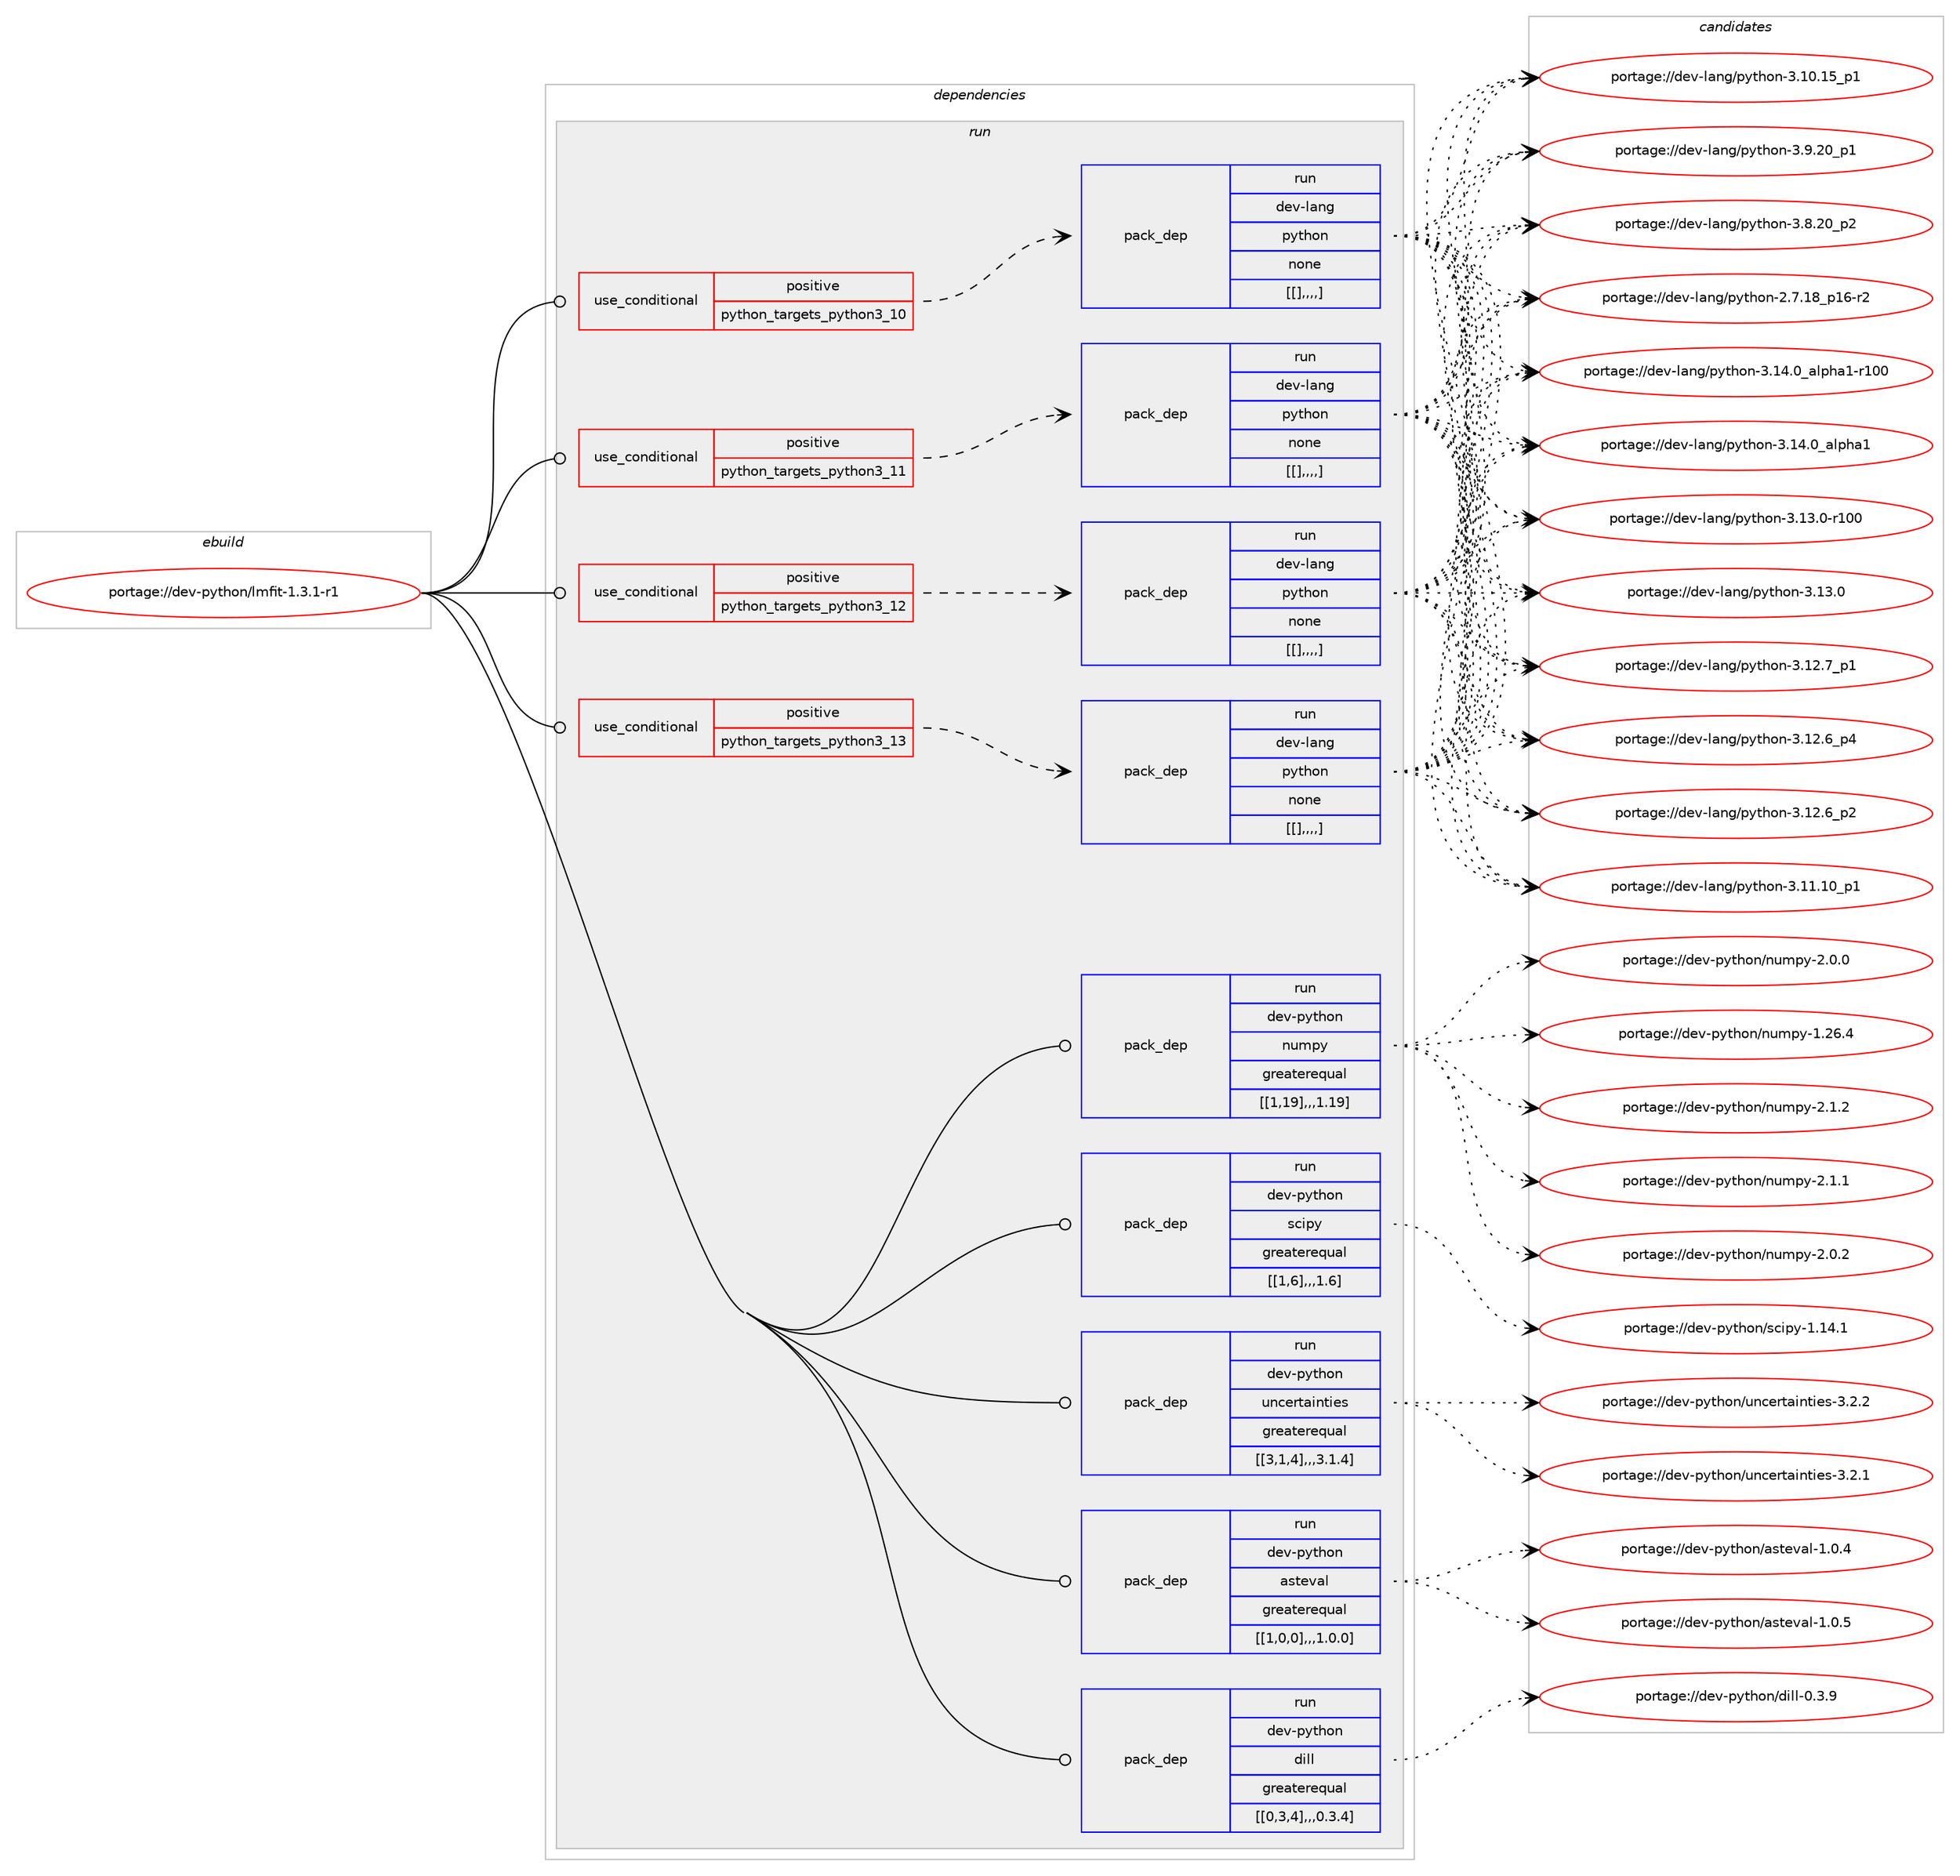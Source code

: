 digraph prolog {

# *************
# Graph options
# *************

newrank=true;
concentrate=true;
compound=true;
graph [rankdir=LR,fontname=Helvetica,fontsize=10,ranksep=1.5];#, ranksep=2.5, nodesep=0.2];
edge  [arrowhead=vee];
node  [fontname=Helvetica,fontsize=10];

# **********
# The ebuild
# **********

subgraph cluster_leftcol {
color=gray;
label=<<i>ebuild</i>>;
id [label="portage://dev-python/lmfit-1.3.1-r1", color=red, width=4, href="../dev-python/lmfit-1.3.1-r1.svg"];
}

# ****************
# The dependencies
# ****************

subgraph cluster_midcol {
color=gray;
label=<<i>dependencies</i>>;
subgraph cluster_compile {
fillcolor="#eeeeee";
style=filled;
label=<<i>compile</i>>;
}
subgraph cluster_compileandrun {
fillcolor="#eeeeee";
style=filled;
label=<<i>compile and run</i>>;
}
subgraph cluster_run {
fillcolor="#eeeeee";
style=filled;
label=<<i>run</i>>;
subgraph cond36712 {
dependency156063 [label=<<TABLE BORDER="0" CELLBORDER="1" CELLSPACING="0" CELLPADDING="4"><TR><TD ROWSPAN="3" CELLPADDING="10">use_conditional</TD></TR><TR><TD>positive</TD></TR><TR><TD>python_targets_python3_10</TD></TR></TABLE>>, shape=none, color=red];
subgraph pack118065 {
dependency156122 [label=<<TABLE BORDER="0" CELLBORDER="1" CELLSPACING="0" CELLPADDING="4" WIDTH="220"><TR><TD ROWSPAN="6" CELLPADDING="30">pack_dep</TD></TR><TR><TD WIDTH="110">run</TD></TR><TR><TD>dev-lang</TD></TR><TR><TD>python</TD></TR><TR><TD>none</TD></TR><TR><TD>[[],,,,]</TD></TR></TABLE>>, shape=none, color=blue];
}
dependency156063:e -> dependency156122:w [weight=20,style="dashed",arrowhead="vee"];
}
id:e -> dependency156063:w [weight=20,style="solid",arrowhead="odot"];
subgraph cond36741 {
dependency156148 [label=<<TABLE BORDER="0" CELLBORDER="1" CELLSPACING="0" CELLPADDING="4"><TR><TD ROWSPAN="3" CELLPADDING="10">use_conditional</TD></TR><TR><TD>positive</TD></TR><TR><TD>python_targets_python3_11</TD></TR></TABLE>>, shape=none, color=red];
subgraph pack118097 {
dependency156174 [label=<<TABLE BORDER="0" CELLBORDER="1" CELLSPACING="0" CELLPADDING="4" WIDTH="220"><TR><TD ROWSPAN="6" CELLPADDING="30">pack_dep</TD></TR><TR><TD WIDTH="110">run</TD></TR><TR><TD>dev-lang</TD></TR><TR><TD>python</TD></TR><TR><TD>none</TD></TR><TR><TD>[[],,,,]</TD></TR></TABLE>>, shape=none, color=blue];
}
dependency156148:e -> dependency156174:w [weight=20,style="dashed",arrowhead="vee"];
}
id:e -> dependency156148:w [weight=20,style="solid",arrowhead="odot"];
subgraph cond36765 {
dependency156207 [label=<<TABLE BORDER="0" CELLBORDER="1" CELLSPACING="0" CELLPADDING="4"><TR><TD ROWSPAN="3" CELLPADDING="10">use_conditional</TD></TR><TR><TD>positive</TD></TR><TR><TD>python_targets_python3_12</TD></TR></TABLE>>, shape=none, color=red];
subgraph pack118124 {
dependency156246 [label=<<TABLE BORDER="0" CELLBORDER="1" CELLSPACING="0" CELLPADDING="4" WIDTH="220"><TR><TD ROWSPAN="6" CELLPADDING="30">pack_dep</TD></TR><TR><TD WIDTH="110">run</TD></TR><TR><TD>dev-lang</TD></TR><TR><TD>python</TD></TR><TR><TD>none</TD></TR><TR><TD>[[],,,,]</TD></TR></TABLE>>, shape=none, color=blue];
}
dependency156207:e -> dependency156246:w [weight=20,style="dashed",arrowhead="vee"];
}
id:e -> dependency156207:w [weight=20,style="solid",arrowhead="odot"];
subgraph cond36803 {
dependency156303 [label=<<TABLE BORDER="0" CELLBORDER="1" CELLSPACING="0" CELLPADDING="4"><TR><TD ROWSPAN="3" CELLPADDING="10">use_conditional</TD></TR><TR><TD>positive</TD></TR><TR><TD>python_targets_python3_13</TD></TR></TABLE>>, shape=none, color=red];
subgraph pack118173 {
dependency156312 [label=<<TABLE BORDER="0" CELLBORDER="1" CELLSPACING="0" CELLPADDING="4" WIDTH="220"><TR><TD ROWSPAN="6" CELLPADDING="30">pack_dep</TD></TR><TR><TD WIDTH="110">run</TD></TR><TR><TD>dev-lang</TD></TR><TR><TD>python</TD></TR><TR><TD>none</TD></TR><TR><TD>[[],,,,]</TD></TR></TABLE>>, shape=none, color=blue];
}
dependency156303:e -> dependency156312:w [weight=20,style="dashed",arrowhead="vee"];
}
id:e -> dependency156303:w [weight=20,style="solid",arrowhead="odot"];
subgraph pack118186 {
dependency156319 [label=<<TABLE BORDER="0" CELLBORDER="1" CELLSPACING="0" CELLPADDING="4" WIDTH="220"><TR><TD ROWSPAN="6" CELLPADDING="30">pack_dep</TD></TR><TR><TD WIDTH="110">run</TD></TR><TR><TD>dev-python</TD></TR><TR><TD>asteval</TD></TR><TR><TD>greaterequal</TD></TR><TR><TD>[[1,0,0],,,1.0.0]</TD></TR></TABLE>>, shape=none, color=blue];
}
id:e -> dependency156319:w [weight=20,style="solid",arrowhead="odot"];
subgraph pack118194 {
dependency156346 [label=<<TABLE BORDER="0" CELLBORDER="1" CELLSPACING="0" CELLPADDING="4" WIDTH="220"><TR><TD ROWSPAN="6" CELLPADDING="30">pack_dep</TD></TR><TR><TD WIDTH="110">run</TD></TR><TR><TD>dev-python</TD></TR><TR><TD>dill</TD></TR><TR><TD>greaterequal</TD></TR><TR><TD>[[0,3,4],,,0.3.4]</TD></TR></TABLE>>, shape=none, color=blue];
}
id:e -> dependency156346:w [weight=20,style="solid",arrowhead="odot"];
subgraph pack118201 {
dependency156351 [label=<<TABLE BORDER="0" CELLBORDER="1" CELLSPACING="0" CELLPADDING="4" WIDTH="220"><TR><TD ROWSPAN="6" CELLPADDING="30">pack_dep</TD></TR><TR><TD WIDTH="110">run</TD></TR><TR><TD>dev-python</TD></TR><TR><TD>numpy</TD></TR><TR><TD>greaterequal</TD></TR><TR><TD>[[1,19],,,1.19]</TD></TR></TABLE>>, shape=none, color=blue];
}
id:e -> dependency156351:w [weight=20,style="solid",arrowhead="odot"];
subgraph pack118203 {
dependency156356 [label=<<TABLE BORDER="0" CELLBORDER="1" CELLSPACING="0" CELLPADDING="4" WIDTH="220"><TR><TD ROWSPAN="6" CELLPADDING="30">pack_dep</TD></TR><TR><TD WIDTH="110">run</TD></TR><TR><TD>dev-python</TD></TR><TR><TD>scipy</TD></TR><TR><TD>greaterequal</TD></TR><TR><TD>[[1,6],,,1.6]</TD></TR></TABLE>>, shape=none, color=blue];
}
id:e -> dependency156356:w [weight=20,style="solid",arrowhead="odot"];
subgraph pack118211 {
dependency156362 [label=<<TABLE BORDER="0" CELLBORDER="1" CELLSPACING="0" CELLPADDING="4" WIDTH="220"><TR><TD ROWSPAN="6" CELLPADDING="30">pack_dep</TD></TR><TR><TD WIDTH="110">run</TD></TR><TR><TD>dev-python</TD></TR><TR><TD>uncertainties</TD></TR><TR><TD>greaterequal</TD></TR><TR><TD>[[3,1,4],,,3.1.4]</TD></TR></TABLE>>, shape=none, color=blue];
}
id:e -> dependency156362:w [weight=20,style="solid",arrowhead="odot"];
}
}

# **************
# The candidates
# **************

subgraph cluster_choices {
rank=same;
color=gray;
label=<<i>candidates</i>>;

subgraph choice118054 {
color=black;
nodesep=1;
choice100101118451089711010347112121116104111110455146495246489597108112104974945114494848 [label="portage://dev-lang/python-3.14.0_alpha1-r100", color=red, width=4,href="../dev-lang/python-3.14.0_alpha1-r100.svg"];
choice1001011184510897110103471121211161041111104551464952464895971081121049749 [label="portage://dev-lang/python-3.14.0_alpha1", color=red, width=4,href="../dev-lang/python-3.14.0_alpha1.svg"];
choice1001011184510897110103471121211161041111104551464951464845114494848 [label="portage://dev-lang/python-3.13.0-r100", color=red, width=4,href="../dev-lang/python-3.13.0-r100.svg"];
choice10010111845108971101034711212111610411111045514649514648 [label="portage://dev-lang/python-3.13.0", color=red, width=4,href="../dev-lang/python-3.13.0.svg"];
choice100101118451089711010347112121116104111110455146495046559511249 [label="portage://dev-lang/python-3.12.7_p1", color=red, width=4,href="../dev-lang/python-3.12.7_p1.svg"];
choice100101118451089711010347112121116104111110455146495046549511252 [label="portage://dev-lang/python-3.12.6_p4", color=red, width=4,href="../dev-lang/python-3.12.6_p4.svg"];
choice100101118451089711010347112121116104111110455146495046549511250 [label="portage://dev-lang/python-3.12.6_p2", color=red, width=4,href="../dev-lang/python-3.12.6_p2.svg"];
choice10010111845108971101034711212111610411111045514649494649489511249 [label="portage://dev-lang/python-3.11.10_p1", color=red, width=4,href="../dev-lang/python-3.11.10_p1.svg"];
choice10010111845108971101034711212111610411111045514649484649539511249 [label="portage://dev-lang/python-3.10.15_p1", color=red, width=4,href="../dev-lang/python-3.10.15_p1.svg"];
choice100101118451089711010347112121116104111110455146574650489511249 [label="portage://dev-lang/python-3.9.20_p1", color=red, width=4,href="../dev-lang/python-3.9.20_p1.svg"];
choice100101118451089711010347112121116104111110455146564650489511250 [label="portage://dev-lang/python-3.8.20_p2", color=red, width=4,href="../dev-lang/python-3.8.20_p2.svg"];
choice100101118451089711010347112121116104111110455046554649569511249544511450 [label="portage://dev-lang/python-2.7.18_p16-r2", color=red, width=4,href="../dev-lang/python-2.7.18_p16-r2.svg"];
dependency156122:e -> choice100101118451089711010347112121116104111110455146495246489597108112104974945114494848:w [style=dotted,weight="100"];
dependency156122:e -> choice1001011184510897110103471121211161041111104551464952464895971081121049749:w [style=dotted,weight="100"];
dependency156122:e -> choice1001011184510897110103471121211161041111104551464951464845114494848:w [style=dotted,weight="100"];
dependency156122:e -> choice10010111845108971101034711212111610411111045514649514648:w [style=dotted,weight="100"];
dependency156122:e -> choice100101118451089711010347112121116104111110455146495046559511249:w [style=dotted,weight="100"];
dependency156122:e -> choice100101118451089711010347112121116104111110455146495046549511252:w [style=dotted,weight="100"];
dependency156122:e -> choice100101118451089711010347112121116104111110455146495046549511250:w [style=dotted,weight="100"];
dependency156122:e -> choice10010111845108971101034711212111610411111045514649494649489511249:w [style=dotted,weight="100"];
dependency156122:e -> choice10010111845108971101034711212111610411111045514649484649539511249:w [style=dotted,weight="100"];
dependency156122:e -> choice100101118451089711010347112121116104111110455146574650489511249:w [style=dotted,weight="100"];
dependency156122:e -> choice100101118451089711010347112121116104111110455146564650489511250:w [style=dotted,weight="100"];
dependency156122:e -> choice100101118451089711010347112121116104111110455046554649569511249544511450:w [style=dotted,weight="100"];
}
subgraph choice118121 {
color=black;
nodesep=1;
choice100101118451089711010347112121116104111110455146495246489597108112104974945114494848 [label="portage://dev-lang/python-3.14.0_alpha1-r100", color=red, width=4,href="../dev-lang/python-3.14.0_alpha1-r100.svg"];
choice1001011184510897110103471121211161041111104551464952464895971081121049749 [label="portage://dev-lang/python-3.14.0_alpha1", color=red, width=4,href="../dev-lang/python-3.14.0_alpha1.svg"];
choice1001011184510897110103471121211161041111104551464951464845114494848 [label="portage://dev-lang/python-3.13.0-r100", color=red, width=4,href="../dev-lang/python-3.13.0-r100.svg"];
choice10010111845108971101034711212111610411111045514649514648 [label="portage://dev-lang/python-3.13.0", color=red, width=4,href="../dev-lang/python-3.13.0.svg"];
choice100101118451089711010347112121116104111110455146495046559511249 [label="portage://dev-lang/python-3.12.7_p1", color=red, width=4,href="../dev-lang/python-3.12.7_p1.svg"];
choice100101118451089711010347112121116104111110455146495046549511252 [label="portage://dev-lang/python-3.12.6_p4", color=red, width=4,href="../dev-lang/python-3.12.6_p4.svg"];
choice100101118451089711010347112121116104111110455146495046549511250 [label="portage://dev-lang/python-3.12.6_p2", color=red, width=4,href="../dev-lang/python-3.12.6_p2.svg"];
choice10010111845108971101034711212111610411111045514649494649489511249 [label="portage://dev-lang/python-3.11.10_p1", color=red, width=4,href="../dev-lang/python-3.11.10_p1.svg"];
choice10010111845108971101034711212111610411111045514649484649539511249 [label="portage://dev-lang/python-3.10.15_p1", color=red, width=4,href="../dev-lang/python-3.10.15_p1.svg"];
choice100101118451089711010347112121116104111110455146574650489511249 [label="portage://dev-lang/python-3.9.20_p1", color=red, width=4,href="../dev-lang/python-3.9.20_p1.svg"];
choice100101118451089711010347112121116104111110455146564650489511250 [label="portage://dev-lang/python-3.8.20_p2", color=red, width=4,href="../dev-lang/python-3.8.20_p2.svg"];
choice100101118451089711010347112121116104111110455046554649569511249544511450 [label="portage://dev-lang/python-2.7.18_p16-r2", color=red, width=4,href="../dev-lang/python-2.7.18_p16-r2.svg"];
dependency156174:e -> choice100101118451089711010347112121116104111110455146495246489597108112104974945114494848:w [style=dotted,weight="100"];
dependency156174:e -> choice1001011184510897110103471121211161041111104551464952464895971081121049749:w [style=dotted,weight="100"];
dependency156174:e -> choice1001011184510897110103471121211161041111104551464951464845114494848:w [style=dotted,weight="100"];
dependency156174:e -> choice10010111845108971101034711212111610411111045514649514648:w [style=dotted,weight="100"];
dependency156174:e -> choice100101118451089711010347112121116104111110455146495046559511249:w [style=dotted,weight="100"];
dependency156174:e -> choice100101118451089711010347112121116104111110455146495046549511252:w [style=dotted,weight="100"];
dependency156174:e -> choice100101118451089711010347112121116104111110455146495046549511250:w [style=dotted,weight="100"];
dependency156174:e -> choice10010111845108971101034711212111610411111045514649494649489511249:w [style=dotted,weight="100"];
dependency156174:e -> choice10010111845108971101034711212111610411111045514649484649539511249:w [style=dotted,weight="100"];
dependency156174:e -> choice100101118451089711010347112121116104111110455146574650489511249:w [style=dotted,weight="100"];
dependency156174:e -> choice100101118451089711010347112121116104111110455146564650489511250:w [style=dotted,weight="100"];
dependency156174:e -> choice100101118451089711010347112121116104111110455046554649569511249544511450:w [style=dotted,weight="100"];
}
subgraph choice118202 {
color=black;
nodesep=1;
choice100101118451089711010347112121116104111110455146495246489597108112104974945114494848 [label="portage://dev-lang/python-3.14.0_alpha1-r100", color=red, width=4,href="../dev-lang/python-3.14.0_alpha1-r100.svg"];
choice1001011184510897110103471121211161041111104551464952464895971081121049749 [label="portage://dev-lang/python-3.14.0_alpha1", color=red, width=4,href="../dev-lang/python-3.14.0_alpha1.svg"];
choice1001011184510897110103471121211161041111104551464951464845114494848 [label="portage://dev-lang/python-3.13.0-r100", color=red, width=4,href="../dev-lang/python-3.13.0-r100.svg"];
choice10010111845108971101034711212111610411111045514649514648 [label="portage://dev-lang/python-3.13.0", color=red, width=4,href="../dev-lang/python-3.13.0.svg"];
choice100101118451089711010347112121116104111110455146495046559511249 [label="portage://dev-lang/python-3.12.7_p1", color=red, width=4,href="../dev-lang/python-3.12.7_p1.svg"];
choice100101118451089711010347112121116104111110455146495046549511252 [label="portage://dev-lang/python-3.12.6_p4", color=red, width=4,href="../dev-lang/python-3.12.6_p4.svg"];
choice100101118451089711010347112121116104111110455146495046549511250 [label="portage://dev-lang/python-3.12.6_p2", color=red, width=4,href="../dev-lang/python-3.12.6_p2.svg"];
choice10010111845108971101034711212111610411111045514649494649489511249 [label="portage://dev-lang/python-3.11.10_p1", color=red, width=4,href="../dev-lang/python-3.11.10_p1.svg"];
choice10010111845108971101034711212111610411111045514649484649539511249 [label="portage://dev-lang/python-3.10.15_p1", color=red, width=4,href="../dev-lang/python-3.10.15_p1.svg"];
choice100101118451089711010347112121116104111110455146574650489511249 [label="portage://dev-lang/python-3.9.20_p1", color=red, width=4,href="../dev-lang/python-3.9.20_p1.svg"];
choice100101118451089711010347112121116104111110455146564650489511250 [label="portage://dev-lang/python-3.8.20_p2", color=red, width=4,href="../dev-lang/python-3.8.20_p2.svg"];
choice100101118451089711010347112121116104111110455046554649569511249544511450 [label="portage://dev-lang/python-2.7.18_p16-r2", color=red, width=4,href="../dev-lang/python-2.7.18_p16-r2.svg"];
dependency156246:e -> choice100101118451089711010347112121116104111110455146495246489597108112104974945114494848:w [style=dotted,weight="100"];
dependency156246:e -> choice1001011184510897110103471121211161041111104551464952464895971081121049749:w [style=dotted,weight="100"];
dependency156246:e -> choice1001011184510897110103471121211161041111104551464951464845114494848:w [style=dotted,weight="100"];
dependency156246:e -> choice10010111845108971101034711212111610411111045514649514648:w [style=dotted,weight="100"];
dependency156246:e -> choice100101118451089711010347112121116104111110455146495046559511249:w [style=dotted,weight="100"];
dependency156246:e -> choice100101118451089711010347112121116104111110455146495046549511252:w [style=dotted,weight="100"];
dependency156246:e -> choice100101118451089711010347112121116104111110455146495046549511250:w [style=dotted,weight="100"];
dependency156246:e -> choice10010111845108971101034711212111610411111045514649494649489511249:w [style=dotted,weight="100"];
dependency156246:e -> choice10010111845108971101034711212111610411111045514649484649539511249:w [style=dotted,weight="100"];
dependency156246:e -> choice100101118451089711010347112121116104111110455146574650489511249:w [style=dotted,weight="100"];
dependency156246:e -> choice100101118451089711010347112121116104111110455146564650489511250:w [style=dotted,weight="100"];
dependency156246:e -> choice100101118451089711010347112121116104111110455046554649569511249544511450:w [style=dotted,weight="100"];
}
subgraph choice118222 {
color=black;
nodesep=1;
choice100101118451089711010347112121116104111110455146495246489597108112104974945114494848 [label="portage://dev-lang/python-3.14.0_alpha1-r100", color=red, width=4,href="../dev-lang/python-3.14.0_alpha1-r100.svg"];
choice1001011184510897110103471121211161041111104551464952464895971081121049749 [label="portage://dev-lang/python-3.14.0_alpha1", color=red, width=4,href="../dev-lang/python-3.14.0_alpha1.svg"];
choice1001011184510897110103471121211161041111104551464951464845114494848 [label="portage://dev-lang/python-3.13.0-r100", color=red, width=4,href="../dev-lang/python-3.13.0-r100.svg"];
choice10010111845108971101034711212111610411111045514649514648 [label="portage://dev-lang/python-3.13.0", color=red, width=4,href="../dev-lang/python-3.13.0.svg"];
choice100101118451089711010347112121116104111110455146495046559511249 [label="portage://dev-lang/python-3.12.7_p1", color=red, width=4,href="../dev-lang/python-3.12.7_p1.svg"];
choice100101118451089711010347112121116104111110455146495046549511252 [label="portage://dev-lang/python-3.12.6_p4", color=red, width=4,href="../dev-lang/python-3.12.6_p4.svg"];
choice100101118451089711010347112121116104111110455146495046549511250 [label="portage://dev-lang/python-3.12.6_p2", color=red, width=4,href="../dev-lang/python-3.12.6_p2.svg"];
choice10010111845108971101034711212111610411111045514649494649489511249 [label="portage://dev-lang/python-3.11.10_p1", color=red, width=4,href="../dev-lang/python-3.11.10_p1.svg"];
choice10010111845108971101034711212111610411111045514649484649539511249 [label="portage://dev-lang/python-3.10.15_p1", color=red, width=4,href="../dev-lang/python-3.10.15_p1.svg"];
choice100101118451089711010347112121116104111110455146574650489511249 [label="portage://dev-lang/python-3.9.20_p1", color=red, width=4,href="../dev-lang/python-3.9.20_p1.svg"];
choice100101118451089711010347112121116104111110455146564650489511250 [label="portage://dev-lang/python-3.8.20_p2", color=red, width=4,href="../dev-lang/python-3.8.20_p2.svg"];
choice100101118451089711010347112121116104111110455046554649569511249544511450 [label="portage://dev-lang/python-2.7.18_p16-r2", color=red, width=4,href="../dev-lang/python-2.7.18_p16-r2.svg"];
dependency156312:e -> choice100101118451089711010347112121116104111110455146495246489597108112104974945114494848:w [style=dotted,weight="100"];
dependency156312:e -> choice1001011184510897110103471121211161041111104551464952464895971081121049749:w [style=dotted,weight="100"];
dependency156312:e -> choice1001011184510897110103471121211161041111104551464951464845114494848:w [style=dotted,weight="100"];
dependency156312:e -> choice10010111845108971101034711212111610411111045514649514648:w [style=dotted,weight="100"];
dependency156312:e -> choice100101118451089711010347112121116104111110455146495046559511249:w [style=dotted,weight="100"];
dependency156312:e -> choice100101118451089711010347112121116104111110455146495046549511252:w [style=dotted,weight="100"];
dependency156312:e -> choice100101118451089711010347112121116104111110455146495046549511250:w [style=dotted,weight="100"];
dependency156312:e -> choice10010111845108971101034711212111610411111045514649494649489511249:w [style=dotted,weight="100"];
dependency156312:e -> choice10010111845108971101034711212111610411111045514649484649539511249:w [style=dotted,weight="100"];
dependency156312:e -> choice100101118451089711010347112121116104111110455146574650489511249:w [style=dotted,weight="100"];
dependency156312:e -> choice100101118451089711010347112121116104111110455146564650489511250:w [style=dotted,weight="100"];
dependency156312:e -> choice100101118451089711010347112121116104111110455046554649569511249544511450:w [style=dotted,weight="100"];
}
subgraph choice118235 {
color=black;
nodesep=1;
choice10010111845112121116104111110479711511610111897108454946484653 [label="portage://dev-python/asteval-1.0.5", color=red, width=4,href="../dev-python/asteval-1.0.5.svg"];
choice10010111845112121116104111110479711511610111897108454946484652 [label="portage://dev-python/asteval-1.0.4", color=red, width=4,href="../dev-python/asteval-1.0.4.svg"];
dependency156319:e -> choice10010111845112121116104111110479711511610111897108454946484653:w [style=dotted,weight="100"];
dependency156319:e -> choice10010111845112121116104111110479711511610111897108454946484652:w [style=dotted,weight="100"];
}
subgraph choice118238 {
color=black;
nodesep=1;
choice1001011184511212111610411111047100105108108454846514657 [label="portage://dev-python/dill-0.3.9", color=red, width=4,href="../dev-python/dill-0.3.9.svg"];
dependency156346:e -> choice1001011184511212111610411111047100105108108454846514657:w [style=dotted,weight="100"];
}
subgraph choice118240 {
color=black;
nodesep=1;
choice1001011184511212111610411111047110117109112121455046494650 [label="portage://dev-python/numpy-2.1.2", color=red, width=4,href="../dev-python/numpy-2.1.2.svg"];
choice1001011184511212111610411111047110117109112121455046494649 [label="portage://dev-python/numpy-2.1.1", color=red, width=4,href="../dev-python/numpy-2.1.1.svg"];
choice1001011184511212111610411111047110117109112121455046484650 [label="portage://dev-python/numpy-2.0.2", color=red, width=4,href="../dev-python/numpy-2.0.2.svg"];
choice1001011184511212111610411111047110117109112121455046484648 [label="portage://dev-python/numpy-2.0.0", color=red, width=4,href="../dev-python/numpy-2.0.0.svg"];
choice100101118451121211161041111104711011710911212145494650544652 [label="portage://dev-python/numpy-1.26.4", color=red, width=4,href="../dev-python/numpy-1.26.4.svg"];
dependency156351:e -> choice1001011184511212111610411111047110117109112121455046494650:w [style=dotted,weight="100"];
dependency156351:e -> choice1001011184511212111610411111047110117109112121455046494649:w [style=dotted,weight="100"];
dependency156351:e -> choice1001011184511212111610411111047110117109112121455046484650:w [style=dotted,weight="100"];
dependency156351:e -> choice1001011184511212111610411111047110117109112121455046484648:w [style=dotted,weight="100"];
dependency156351:e -> choice100101118451121211161041111104711011710911212145494650544652:w [style=dotted,weight="100"];
}
subgraph choice118245 {
color=black;
nodesep=1;
choice10010111845112121116104111110471159910511212145494649524649 [label="portage://dev-python/scipy-1.14.1", color=red, width=4,href="../dev-python/scipy-1.14.1.svg"];
dependency156356:e -> choice10010111845112121116104111110471159910511212145494649524649:w [style=dotted,weight="100"];
}
subgraph choice118247 {
color=black;
nodesep=1;
choice10010111845112121116104111110471171109910111411697105110116105101115455146504650 [label="portage://dev-python/uncertainties-3.2.2", color=red, width=4,href="../dev-python/uncertainties-3.2.2.svg"];
choice10010111845112121116104111110471171109910111411697105110116105101115455146504649 [label="portage://dev-python/uncertainties-3.2.1", color=red, width=4,href="../dev-python/uncertainties-3.2.1.svg"];
dependency156362:e -> choice10010111845112121116104111110471171109910111411697105110116105101115455146504650:w [style=dotted,weight="100"];
dependency156362:e -> choice10010111845112121116104111110471171109910111411697105110116105101115455146504649:w [style=dotted,weight="100"];
}
}

}
